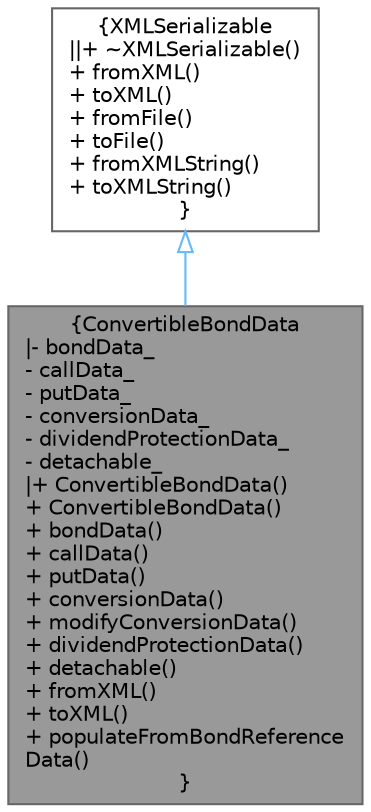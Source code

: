 digraph "ConvertibleBondData"
{
 // INTERACTIVE_SVG=YES
 // LATEX_PDF_SIZE
  bgcolor="transparent";
  edge [fontname=Helvetica,fontsize=10,labelfontname=Helvetica,labelfontsize=10];
  node [fontname=Helvetica,fontsize=10,shape=box,height=0.2,width=0.4];
  Node1 [label="{ConvertibleBondData\n|- bondData_\l- callData_\l- putData_\l- conversionData_\l- dividendProtectionData_\l- detachable_\l|+ ConvertibleBondData()\l+ ConvertibleBondData()\l+ bondData()\l+ callData()\l+ putData()\l+ conversionData()\l+ modifyConversionData()\l+ dividendProtectionData()\l+ detachable()\l+ fromXML()\l+ toXML()\l+ populateFromBondReference\lData()\l}",height=0.2,width=0.4,color="gray40", fillcolor="grey60", style="filled", fontcolor="black",tooltip=" "];
  Node2 -> Node1 [dir="back",color="steelblue1",style="solid",arrowtail="onormal"];
  Node2 [label="{XMLSerializable\n||+ ~XMLSerializable()\l+ fromXML()\l+ toXML()\l+ fromFile()\l+ toFile()\l+ fromXMLString()\l+ toXMLString()\l}",height=0.2,width=0.4,color="gray40", fillcolor="white", style="filled",URL="$classore_1_1data_1_1_x_m_l_serializable.html",tooltip="Base class for all serializable classes."];
}
